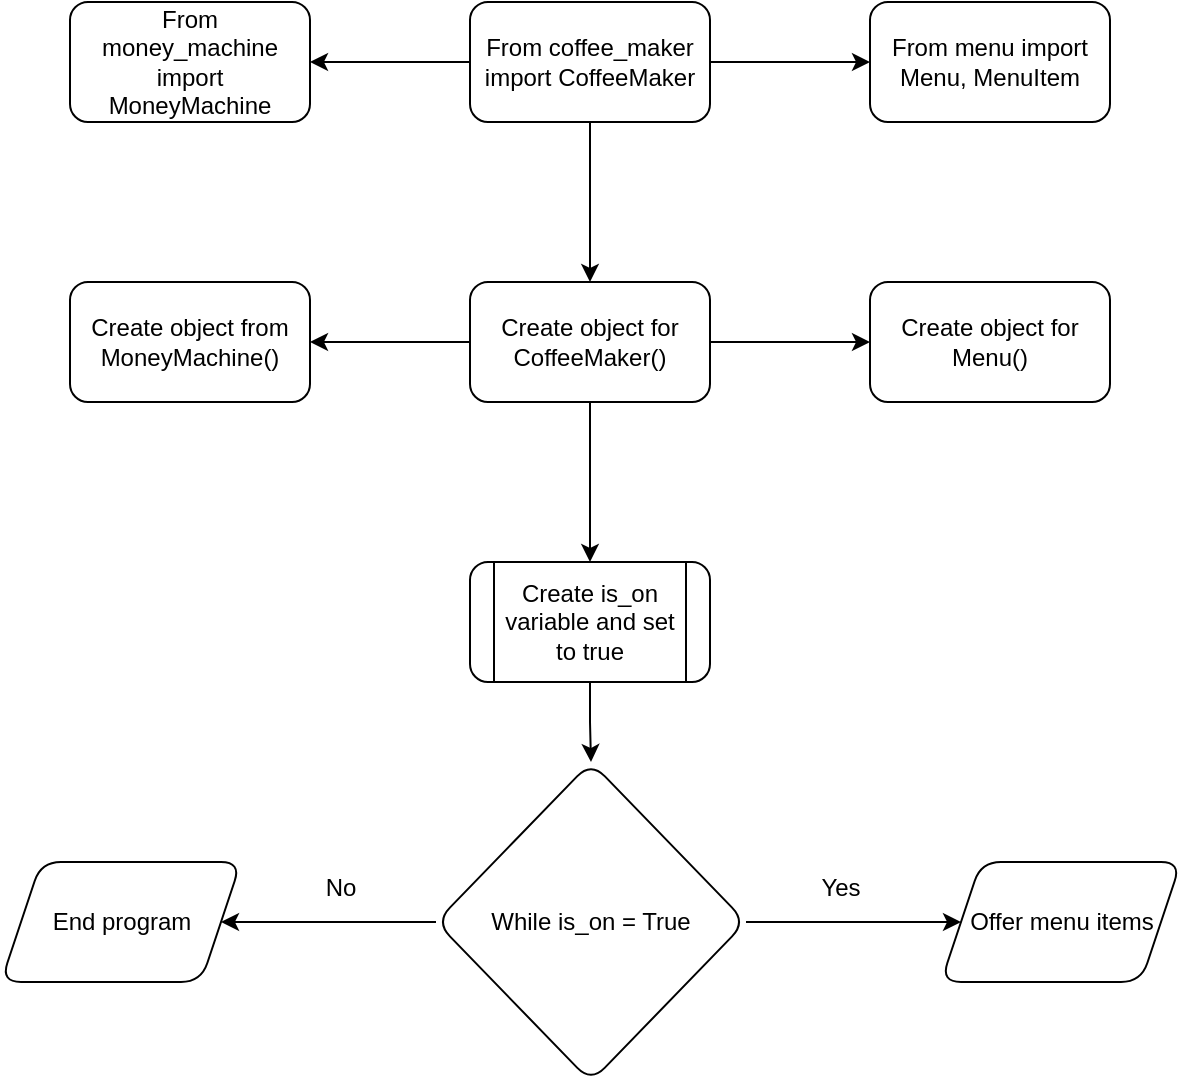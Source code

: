 <mxfile version="24.8.6">
  <diagram name="Page-1" id="3yf-lj2kJcfVt5YnkAmP">
    <mxGraphModel dx="1185" dy="632" grid="1" gridSize="10" guides="1" tooltips="1" connect="1" arrows="1" fold="1" page="1" pageScale="1" pageWidth="850" pageHeight="1100" math="0" shadow="0">
      <root>
        <mxCell id="0" />
        <mxCell id="1" parent="0" />
        <mxCell id="NlupzZtL1dCH14fbyRT--5" value="" style="edgeStyle=orthogonalEdgeStyle;rounded=0;orthogonalLoop=1;jettySize=auto;html=1;" edge="1" parent="1" source="NlupzZtL1dCH14fbyRT--1" target="NlupzZtL1dCH14fbyRT--4">
          <mxGeometry relative="1" as="geometry" />
        </mxCell>
        <mxCell id="NlupzZtL1dCH14fbyRT--7" value="" style="edgeStyle=orthogonalEdgeStyle;rounded=0;orthogonalLoop=1;jettySize=auto;html=1;" edge="1" parent="1" source="NlupzZtL1dCH14fbyRT--1" target="NlupzZtL1dCH14fbyRT--6">
          <mxGeometry relative="1" as="geometry" />
        </mxCell>
        <mxCell id="NlupzZtL1dCH14fbyRT--9" value="" style="edgeStyle=orthogonalEdgeStyle;rounded=0;orthogonalLoop=1;jettySize=auto;html=1;" edge="1" parent="1" source="NlupzZtL1dCH14fbyRT--1" target="NlupzZtL1dCH14fbyRT--8">
          <mxGeometry relative="1" as="geometry" />
        </mxCell>
        <mxCell id="NlupzZtL1dCH14fbyRT--1" value="From coffee_maker import CoffeeMaker" style="rounded=1;whiteSpace=wrap;html=1;" vertex="1" parent="1">
          <mxGeometry x="365" y="20" width="120" height="60" as="geometry" />
        </mxCell>
        <mxCell id="NlupzZtL1dCH14fbyRT--4" value="From menu import Menu, MenuItem" style="whiteSpace=wrap;html=1;rounded=1;" vertex="1" parent="1">
          <mxGeometry x="565" y="20" width="120" height="60" as="geometry" />
        </mxCell>
        <mxCell id="NlupzZtL1dCH14fbyRT--6" value="&lt;div&gt;From money_machine import MoneyMachine&lt;br&gt;&lt;/div&gt;" style="whiteSpace=wrap;html=1;rounded=1;" vertex="1" parent="1">
          <mxGeometry x="165" y="20" width="120" height="60" as="geometry" />
        </mxCell>
        <mxCell id="NlupzZtL1dCH14fbyRT--11" value="" style="edgeStyle=orthogonalEdgeStyle;rounded=0;orthogonalLoop=1;jettySize=auto;html=1;" edge="1" parent="1" source="NlupzZtL1dCH14fbyRT--8" target="NlupzZtL1dCH14fbyRT--10">
          <mxGeometry relative="1" as="geometry" />
        </mxCell>
        <mxCell id="NlupzZtL1dCH14fbyRT--13" value="" style="edgeStyle=orthogonalEdgeStyle;rounded=0;orthogonalLoop=1;jettySize=auto;html=1;" edge="1" parent="1" source="NlupzZtL1dCH14fbyRT--8" target="NlupzZtL1dCH14fbyRT--12">
          <mxGeometry relative="1" as="geometry" />
        </mxCell>
        <mxCell id="NlupzZtL1dCH14fbyRT--15" value="" style="edgeStyle=orthogonalEdgeStyle;rounded=0;orthogonalLoop=1;jettySize=auto;html=1;" edge="1" parent="1" source="NlupzZtL1dCH14fbyRT--8" target="NlupzZtL1dCH14fbyRT--14">
          <mxGeometry relative="1" as="geometry" />
        </mxCell>
        <mxCell id="NlupzZtL1dCH14fbyRT--8" value="Create object for CoffeeMaker()" style="whiteSpace=wrap;html=1;rounded=1;" vertex="1" parent="1">
          <mxGeometry x="365" y="160" width="120" height="60" as="geometry" />
        </mxCell>
        <mxCell id="NlupzZtL1dCH14fbyRT--10" value="Create object for Menu()" style="whiteSpace=wrap;html=1;rounded=1;" vertex="1" parent="1">
          <mxGeometry x="565" y="160" width="120" height="60" as="geometry" />
        </mxCell>
        <mxCell id="NlupzZtL1dCH14fbyRT--12" value="Create object from MoneyMachine()" style="whiteSpace=wrap;html=1;rounded=1;" vertex="1" parent="1">
          <mxGeometry x="165" y="160" width="120" height="60" as="geometry" />
        </mxCell>
        <mxCell id="NlupzZtL1dCH14fbyRT--21" value="" style="edgeStyle=orthogonalEdgeStyle;rounded=0;orthogonalLoop=1;jettySize=auto;html=1;" edge="1" parent="1" source="NlupzZtL1dCH14fbyRT--14" target="NlupzZtL1dCH14fbyRT--20">
          <mxGeometry relative="1" as="geometry" />
        </mxCell>
        <mxCell id="NlupzZtL1dCH14fbyRT--14" value="Create is_on variable and set to true" style="shape=process;whiteSpace=wrap;html=1;backgroundOutline=1;rounded=1;" vertex="1" parent="1">
          <mxGeometry x="365" y="300" width="120" height="60" as="geometry" />
        </mxCell>
        <mxCell id="NlupzZtL1dCH14fbyRT--25" value="" style="edgeStyle=orthogonalEdgeStyle;rounded=0;orthogonalLoop=1;jettySize=auto;html=1;" edge="1" parent="1" source="NlupzZtL1dCH14fbyRT--20" target="NlupzZtL1dCH14fbyRT--24">
          <mxGeometry relative="1" as="geometry" />
        </mxCell>
        <mxCell id="NlupzZtL1dCH14fbyRT--28" value="" style="edgeStyle=orthogonalEdgeStyle;rounded=0;orthogonalLoop=1;jettySize=auto;html=1;" edge="1" parent="1" source="NlupzZtL1dCH14fbyRT--20" target="NlupzZtL1dCH14fbyRT--27">
          <mxGeometry relative="1" as="geometry" />
        </mxCell>
        <mxCell id="NlupzZtL1dCH14fbyRT--20" value="While is_on = True" style="rhombus;whiteSpace=wrap;html=1;rounded=1;" vertex="1" parent="1">
          <mxGeometry x="348" y="400" width="155" height="160" as="geometry" />
        </mxCell>
        <mxCell id="NlupzZtL1dCH14fbyRT--24" value="Offer menu items" style="shape=parallelogram;perimeter=parallelogramPerimeter;whiteSpace=wrap;html=1;fixedSize=1;rounded=1;" vertex="1" parent="1">
          <mxGeometry x="600.5" y="450" width="120" height="60" as="geometry" />
        </mxCell>
        <mxCell id="NlupzZtL1dCH14fbyRT--26" value="Yes" style="text;html=1;align=center;verticalAlign=middle;resizable=0;points=[];autosize=1;strokeColor=none;fillColor=none;" vertex="1" parent="1">
          <mxGeometry x="530" y="448" width="40" height="30" as="geometry" />
        </mxCell>
        <mxCell id="NlupzZtL1dCH14fbyRT--27" value="End program" style="shape=parallelogram;perimeter=parallelogramPerimeter;whiteSpace=wrap;html=1;fixedSize=1;rounded=1;" vertex="1" parent="1">
          <mxGeometry x="130.5" y="450" width="120" height="60" as="geometry" />
        </mxCell>
        <mxCell id="NlupzZtL1dCH14fbyRT--29" value="No" style="text;html=1;align=center;verticalAlign=middle;resizable=0;points=[];autosize=1;strokeColor=none;fillColor=none;" vertex="1" parent="1">
          <mxGeometry x="280" y="448" width="40" height="30" as="geometry" />
        </mxCell>
      </root>
    </mxGraphModel>
  </diagram>
</mxfile>
